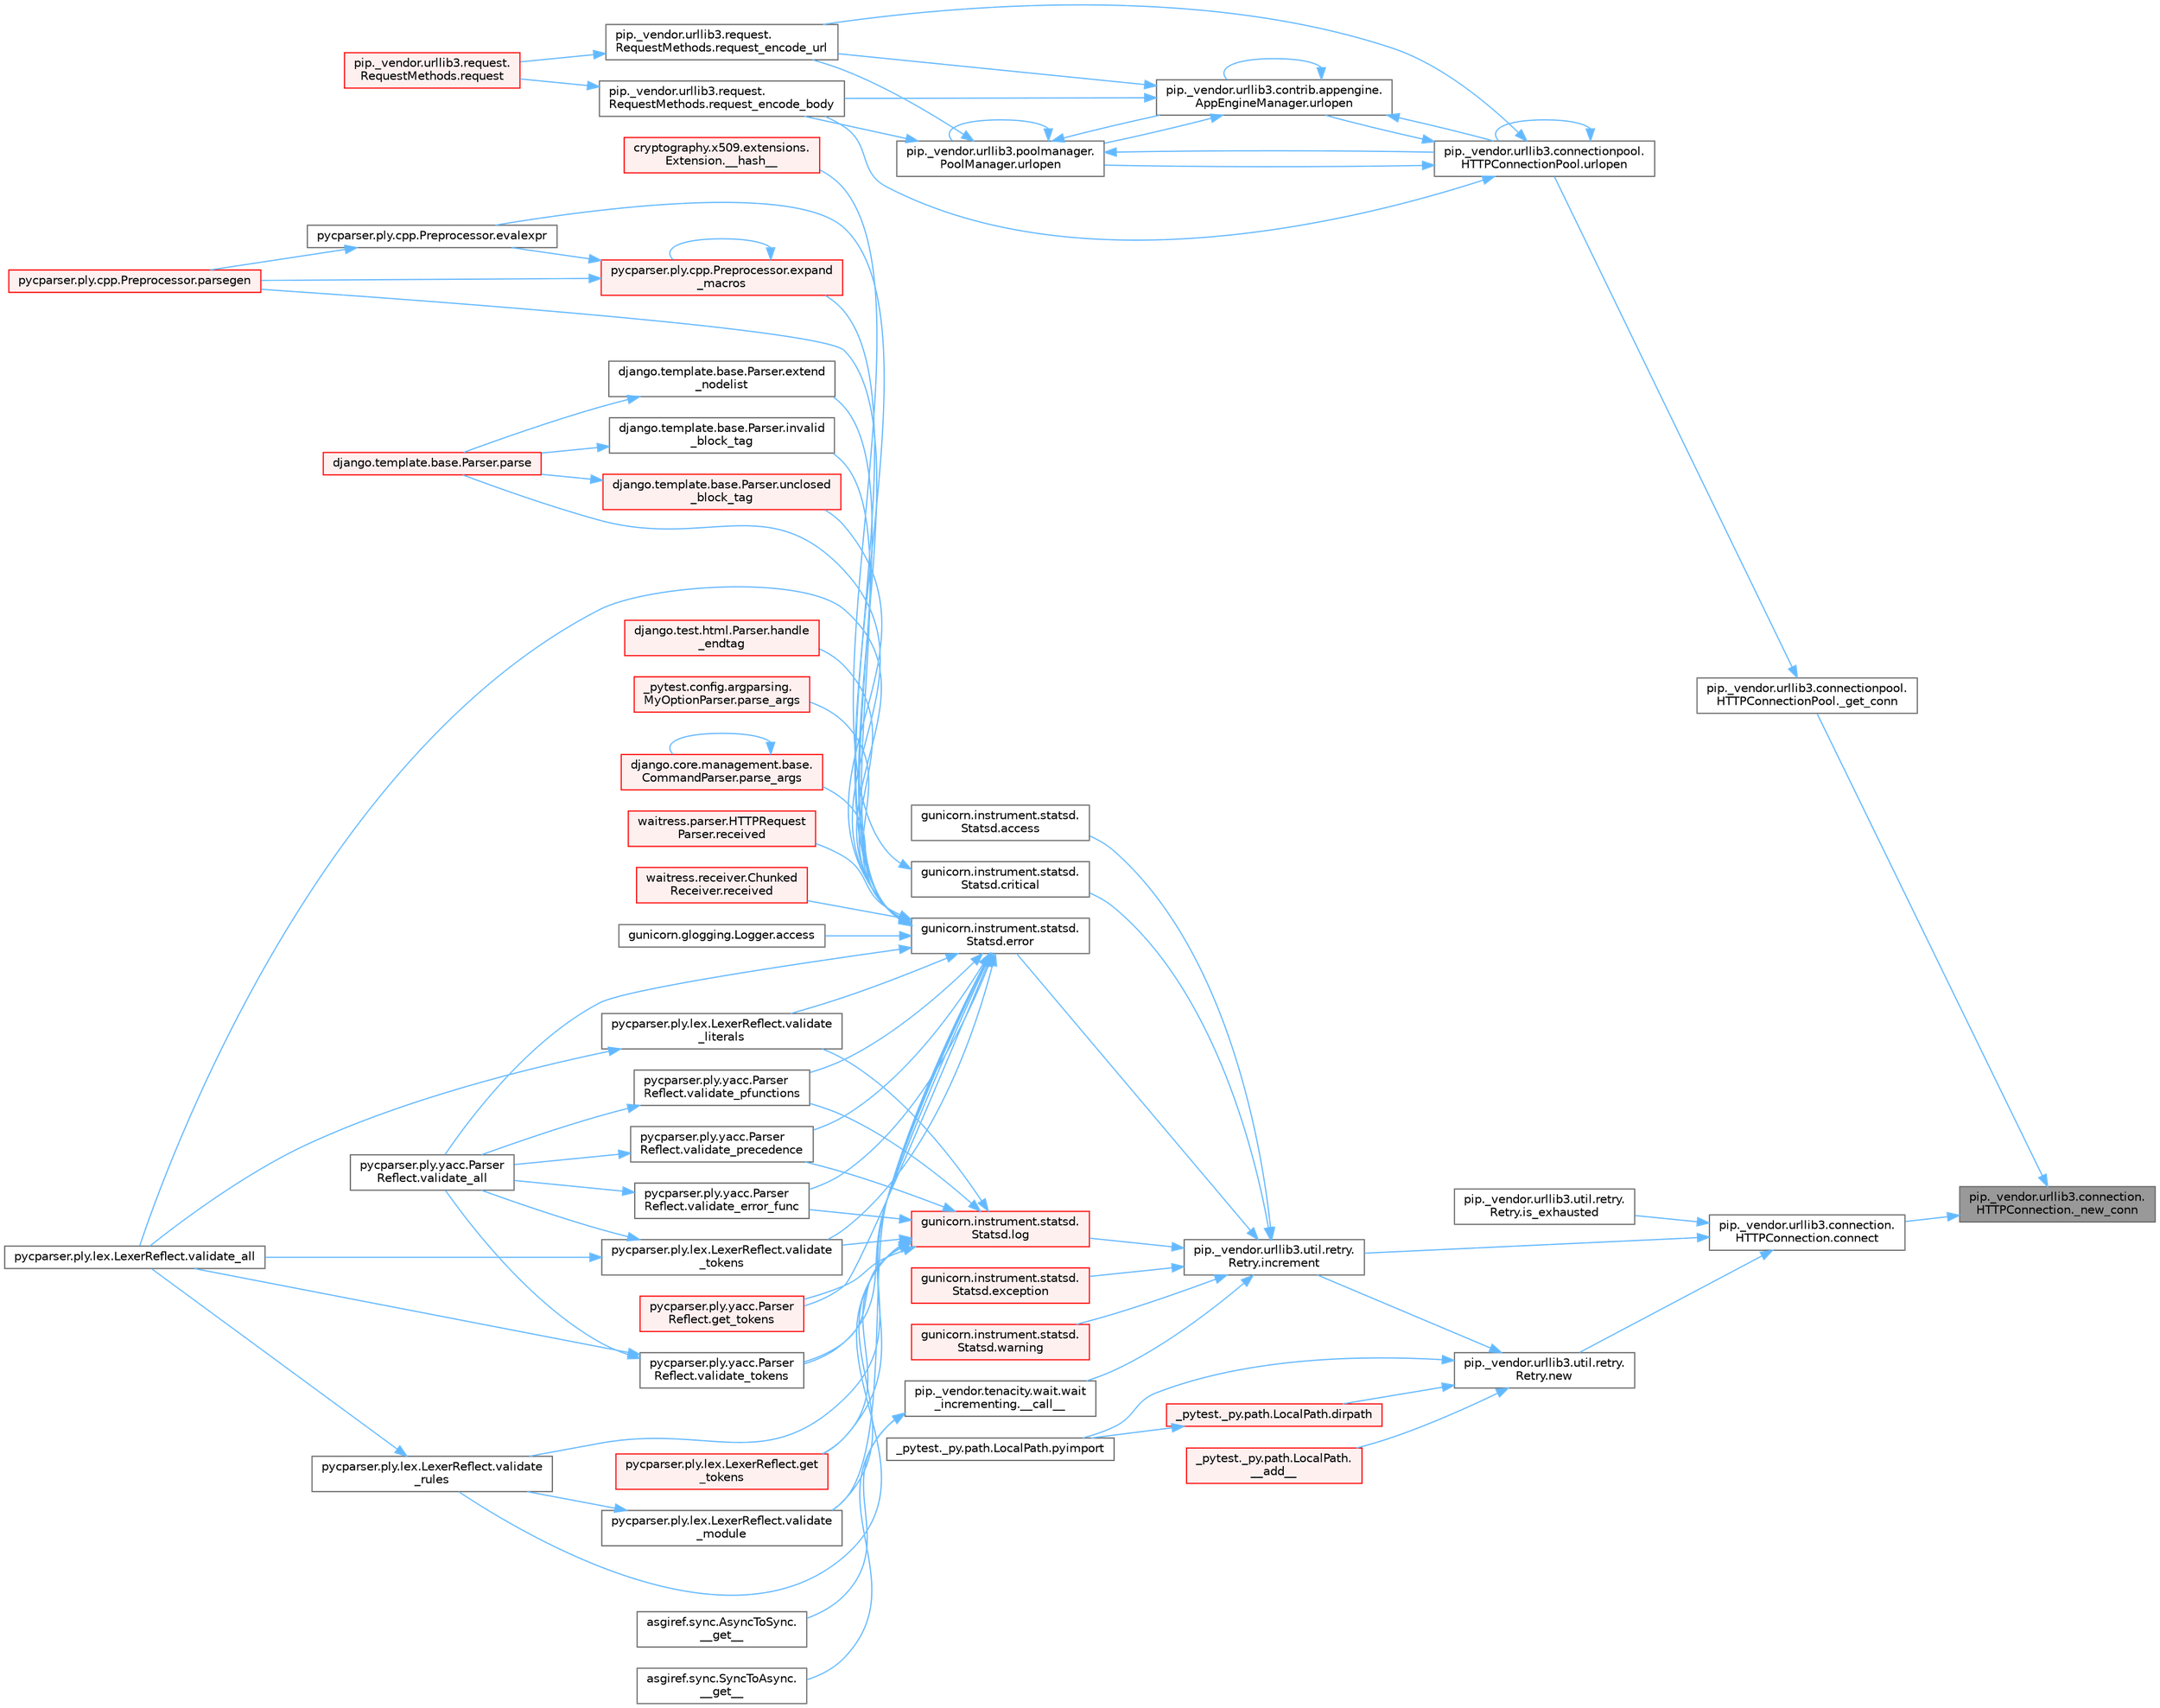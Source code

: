 digraph "pip._vendor.urllib3.connection.HTTPConnection._new_conn"
{
 // LATEX_PDF_SIZE
  bgcolor="transparent";
  edge [fontname=Helvetica,fontsize=10,labelfontname=Helvetica,labelfontsize=10];
  node [fontname=Helvetica,fontsize=10,shape=box,height=0.2,width=0.4];
  rankdir="RL";
  Node1 [id="Node000001",label="pip._vendor.urllib3.connection.\lHTTPConnection._new_conn",height=0.2,width=0.4,color="gray40", fillcolor="grey60", style="filled", fontcolor="black",tooltip=" "];
  Node1 -> Node2 [id="edge1_Node000001_Node000002",dir="back",color="steelblue1",style="solid",tooltip=" "];
  Node2 [id="Node000002",label="pip._vendor.urllib3.connectionpool.\lHTTPConnectionPool._get_conn",height=0.2,width=0.4,color="grey40", fillcolor="white", style="filled",URL="$classpip_1_1__vendor_1_1urllib3_1_1connectionpool_1_1_h_t_t_p_connection_pool.html#a9e54ab388e1655911664b7d0424aaa38",tooltip=" "];
  Node2 -> Node3 [id="edge2_Node000002_Node000003",dir="back",color="steelblue1",style="solid",tooltip=" "];
  Node3 [id="Node000003",label="pip._vendor.urllib3.connectionpool.\lHTTPConnectionPool.urlopen",height=0.2,width=0.4,color="grey40", fillcolor="white", style="filled",URL="$classpip_1_1__vendor_1_1urllib3_1_1connectionpool_1_1_h_t_t_p_connection_pool.html#ae35894f81da52ce45fa069cb5e1623c6",tooltip=" "];
  Node3 -> Node4 [id="edge3_Node000003_Node000004",dir="back",color="steelblue1",style="solid",tooltip=" "];
  Node4 [id="Node000004",label="pip._vendor.urllib3.request.\lRequestMethods.request_encode_body",height=0.2,width=0.4,color="grey40", fillcolor="white", style="filled",URL="$classpip_1_1__vendor_1_1urllib3_1_1request_1_1_request_methods.html#a2c8e6a574936ea1059cda06ae71793fc",tooltip=" "];
  Node4 -> Node5 [id="edge4_Node000004_Node000005",dir="back",color="steelblue1",style="solid",tooltip=" "];
  Node5 [id="Node000005",label="pip._vendor.urllib3.request.\lRequestMethods.request",height=0.2,width=0.4,color="red", fillcolor="#FFF0F0", style="filled",URL="$classpip_1_1__vendor_1_1urllib3_1_1request_1_1_request_methods.html#a73541f2f0edc7df7413b043e33c69e7f",tooltip=" "];
  Node3 -> Node3183 [id="edge5_Node000003_Node003183",dir="back",color="steelblue1",style="solid",tooltip=" "];
  Node3183 [id="Node003183",label="pip._vendor.urllib3.request.\lRequestMethods.request_encode_url",height=0.2,width=0.4,color="grey40", fillcolor="white", style="filled",URL="$classpip_1_1__vendor_1_1urllib3_1_1request_1_1_request_methods.html#a364d38202ff4ab728e7bad368e74a431",tooltip=" "];
  Node3183 -> Node5 [id="edge6_Node003183_Node000005",dir="back",color="steelblue1",style="solid",tooltip=" "];
  Node3 -> Node3 [id="edge7_Node000003_Node000003",dir="back",color="steelblue1",style="solid",tooltip=" "];
  Node3 -> Node3184 [id="edge8_Node000003_Node003184",dir="back",color="steelblue1",style="solid",tooltip=" "];
  Node3184 [id="Node003184",label="pip._vendor.urllib3.contrib.appengine.\lAppEngineManager.urlopen",height=0.2,width=0.4,color="grey40", fillcolor="white", style="filled",URL="$classpip_1_1__vendor_1_1urllib3_1_1contrib_1_1appengine_1_1_app_engine_manager.html#a7b6f1d3b2aba947ba6c46d2bbe129d3a",tooltip=" "];
  Node3184 -> Node4 [id="edge9_Node003184_Node000004",dir="back",color="steelblue1",style="solid",tooltip=" "];
  Node3184 -> Node3183 [id="edge10_Node003184_Node003183",dir="back",color="steelblue1",style="solid",tooltip=" "];
  Node3184 -> Node3 [id="edge11_Node003184_Node000003",dir="back",color="steelblue1",style="solid",tooltip=" "];
  Node3184 -> Node3184 [id="edge12_Node003184_Node003184",dir="back",color="steelblue1",style="solid",tooltip=" "];
  Node3184 -> Node3185 [id="edge13_Node003184_Node003185",dir="back",color="steelblue1",style="solid",tooltip=" "];
  Node3185 [id="Node003185",label="pip._vendor.urllib3.poolmanager.\lPoolManager.urlopen",height=0.2,width=0.4,color="grey40", fillcolor="white", style="filled",URL="$classpip_1_1__vendor_1_1urllib3_1_1poolmanager_1_1_pool_manager.html#aef459d925edd0cadb3345527e8a35775",tooltip=" "];
  Node3185 -> Node4 [id="edge14_Node003185_Node000004",dir="back",color="steelblue1",style="solid",tooltip=" "];
  Node3185 -> Node3183 [id="edge15_Node003185_Node003183",dir="back",color="steelblue1",style="solid",tooltip=" "];
  Node3185 -> Node3 [id="edge16_Node003185_Node000003",dir="back",color="steelblue1",style="solid",tooltip=" "];
  Node3185 -> Node3184 [id="edge17_Node003185_Node003184",dir="back",color="steelblue1",style="solid",tooltip=" "];
  Node3185 -> Node3185 [id="edge18_Node003185_Node003185",dir="back",color="steelblue1",style="solid",tooltip=" "];
  Node3 -> Node3185 [id="edge19_Node000003_Node003185",dir="back",color="steelblue1",style="solid",tooltip=" "];
  Node1 -> Node3186 [id="edge20_Node000001_Node003186",dir="back",color="steelblue1",style="solid",tooltip=" "];
  Node3186 [id="Node003186",label="pip._vendor.urllib3.connection.\lHTTPConnection.connect",height=0.2,width=0.4,color="grey40", fillcolor="white", style="filled",URL="$classpip_1_1__vendor_1_1urllib3_1_1connection_1_1_h_t_t_p_connection.html#afbfafe5a6942dc8e02a727a6f5eb2244",tooltip=" "];
  Node3186 -> Node449 [id="edge21_Node003186_Node000449",dir="back",color="steelblue1",style="solid",tooltip=" "];
  Node449 [id="Node000449",label="pip._vendor.urllib3.util.retry.\lRetry.increment",height=0.2,width=0.4,color="grey40", fillcolor="white", style="filled",URL="$classpip_1_1__vendor_1_1urllib3_1_1util_1_1retry_1_1_retry.html#a88dd993ccb2ef4b2bfa9ad0571374b12",tooltip=" "];
  Node449 -> Node450 [id="edge22_Node000449_Node000450",dir="back",color="steelblue1",style="solid",tooltip=" "];
  Node450 [id="Node000450",label="pip._vendor.tenacity.wait.wait\l_incrementing.__call__",height=0.2,width=0.4,color="grey40", fillcolor="white", style="filled",URL="$classpip_1_1__vendor_1_1tenacity_1_1wait_1_1wait__incrementing.html#af47b0264325b86a85aa5cfd3b59a28cf",tooltip=" "];
  Node450 -> Node124 [id="edge23_Node000450_Node000124",dir="back",color="steelblue1",style="solid",tooltip=" "];
  Node124 [id="Node000124",label="asgiref.sync.AsyncToSync.\l__get__",height=0.2,width=0.4,color="grey40", fillcolor="white", style="filled",URL="$classasgiref_1_1sync_1_1_async_to_sync.html#a23e9ef7a73da98dad9e3f4e65846969b",tooltip=" "];
  Node450 -> Node125 [id="edge24_Node000450_Node000125",dir="back",color="steelblue1",style="solid",tooltip=" "];
  Node125 [id="Node000125",label="asgiref.sync.SyncToAsync.\l__get__",height=0.2,width=0.4,color="grey40", fillcolor="white", style="filled",URL="$classasgiref_1_1sync_1_1_sync_to_async.html#aebdfbe3f01079a529fd2f39810597381",tooltip=" "];
  Node449 -> Node451 [id="edge25_Node000449_Node000451",dir="back",color="steelblue1",style="solid",tooltip=" "];
  Node451 [id="Node000451",label="gunicorn.instrument.statsd.\lStatsd.access",height=0.2,width=0.4,color="grey40", fillcolor="white", style="filled",URL="$classgunicorn_1_1instrument_1_1statsd_1_1_statsd.html#a54238bd99ae3e429bb3efdae3a79e8e6",tooltip=" "];
  Node449 -> Node452 [id="edge26_Node000449_Node000452",dir="back",color="steelblue1",style="solid",tooltip=" "];
  Node452 [id="Node000452",label="gunicorn.instrument.statsd.\lStatsd.critical",height=0.2,width=0.4,color="grey40", fillcolor="white", style="filled",URL="$classgunicorn_1_1instrument_1_1statsd_1_1_statsd.html#a6a14e36bb7c86f86aa200f1ba8234786",tooltip=" "];
  Node452 -> Node453 [id="edge27_Node000452_Node000453",dir="back",color="steelblue1",style="solid",tooltip=" "];
  Node453 [id="Node000453",label="cryptography.x509.extensions.\lExtension.__hash__",height=0.2,width=0.4,color="red", fillcolor="#FFF0F0", style="filled",URL="$classcryptography_1_1x509_1_1extensions_1_1_extension.html#a7744510faba9373c947790041c25021e",tooltip=" "];
  Node449 -> Node454 [id="edge28_Node000449_Node000454",dir="back",color="steelblue1",style="solid",tooltip=" "];
  Node454 [id="Node000454",label="gunicorn.instrument.statsd.\lStatsd.error",height=0.2,width=0.4,color="grey40", fillcolor="white", style="filled",URL="$classgunicorn_1_1instrument_1_1statsd_1_1_statsd.html#a00ca379c910e5842719e48e617504c12",tooltip=" "];
  Node454 -> Node455 [id="edge29_Node000454_Node000455",dir="back",color="steelblue1",style="solid",tooltip=" "];
  Node455 [id="Node000455",label="gunicorn.glogging.Logger.access",height=0.2,width=0.4,color="grey40", fillcolor="white", style="filled",URL="$classgunicorn_1_1glogging_1_1_logger.html#a3b9fcb2cb9d7803a849f41d52df08b4b",tooltip=" "];
  Node454 -> Node456 [id="edge30_Node000454_Node000456",dir="back",color="steelblue1",style="solid",tooltip=" "];
  Node456 [id="Node000456",label="pycparser.ply.cpp.Preprocessor.evalexpr",height=0.2,width=0.4,color="grey40", fillcolor="white", style="filled",URL="$classpycparser_1_1ply_1_1cpp_1_1_preprocessor.html#a3c16ad6c28242d1214d20158b02ecabd",tooltip=" "];
  Node456 -> Node457 [id="edge31_Node000456_Node000457",dir="back",color="steelblue1",style="solid",tooltip=" "];
  Node457 [id="Node000457",label="pycparser.ply.cpp.Preprocessor.parsegen",height=0.2,width=0.4,color="red", fillcolor="#FFF0F0", style="filled",URL="$classpycparser_1_1ply_1_1cpp_1_1_preprocessor.html#aad71ed64ebab07f9eafb0b36f9108723",tooltip=" "];
  Node454 -> Node1658 [id="edge32_Node000454_Node001658",dir="back",color="steelblue1",style="solid",tooltip=" "];
  Node1658 [id="Node001658",label="pycparser.ply.cpp.Preprocessor.expand\l_macros",height=0.2,width=0.4,color="red", fillcolor="#FFF0F0", style="filled",URL="$classpycparser_1_1ply_1_1cpp_1_1_preprocessor.html#a4ac7e926ac9f68ef96f58e704a570d42",tooltip=" "];
  Node1658 -> Node456 [id="edge33_Node001658_Node000456",dir="back",color="steelblue1",style="solid",tooltip=" "];
  Node1658 -> Node1658 [id="edge34_Node001658_Node001658",dir="back",color="steelblue1",style="solid",tooltip=" "];
  Node1658 -> Node457 [id="edge35_Node001658_Node000457",dir="back",color="steelblue1",style="solid",tooltip=" "];
  Node454 -> Node1660 [id="edge36_Node000454_Node001660",dir="back",color="steelblue1",style="solid",tooltip=" "];
  Node1660 [id="Node001660",label="django.template.base.Parser.extend\l_nodelist",height=0.2,width=0.4,color="grey40", fillcolor="white", style="filled",URL="$classdjango_1_1template_1_1base_1_1_parser.html#a18cc3b61dee227ebe679d5a97e219f55",tooltip=" "];
  Node1660 -> Node1661 [id="edge37_Node001660_Node001661",dir="back",color="steelblue1",style="solid",tooltip=" "];
  Node1661 [id="Node001661",label="django.template.base.Parser.parse",height=0.2,width=0.4,color="red", fillcolor="#FFF0F0", style="filled",URL="$classdjango_1_1template_1_1base_1_1_parser.html#adf49a6d849c5bc731f4dcd79bbd13e52",tooltip=" "];
  Node454 -> Node1668 [id="edge38_Node000454_Node001668",dir="back",color="steelblue1",style="solid",tooltip=" "];
  Node1668 [id="Node001668",label="pycparser.ply.lex.LexerReflect.get\l_tokens",height=0.2,width=0.4,color="red", fillcolor="#FFF0F0", style="filled",URL="$classpycparser_1_1ply_1_1lex_1_1_lexer_reflect.html#a10983bce282c9b55abb82ce3807c6286",tooltip=" "];
  Node454 -> Node1670 [id="edge39_Node000454_Node001670",dir="back",color="steelblue1",style="solid",tooltip=" "];
  Node1670 [id="Node001670",label="pycparser.ply.yacc.Parser\lReflect.get_tokens",height=0.2,width=0.4,color="red", fillcolor="#FFF0F0", style="filled",URL="$classpycparser_1_1ply_1_1yacc_1_1_parser_reflect.html#a32a8391d1552f74d1fd812eec68dc908",tooltip=" "];
  Node454 -> Node1671 [id="edge40_Node000454_Node001671",dir="back",color="steelblue1",style="solid",tooltip=" "];
  Node1671 [id="Node001671",label="django.test.html.Parser.handle\l_endtag",height=0.2,width=0.4,color="red", fillcolor="#FFF0F0", style="filled",URL="$classdjango_1_1test_1_1html_1_1_parser.html#a884b3359f3c54327e1eb7315d24e003d",tooltip=" "];
  Node454 -> Node1673 [id="edge41_Node000454_Node001673",dir="back",color="steelblue1",style="solid",tooltip=" "];
  Node1673 [id="Node001673",label="django.template.base.Parser.invalid\l_block_tag",height=0.2,width=0.4,color="grey40", fillcolor="white", style="filled",URL="$classdjango_1_1template_1_1base_1_1_parser.html#ad5b5b4e7969f94be4891ad344fb51af5",tooltip=" "];
  Node1673 -> Node1661 [id="edge42_Node001673_Node001661",dir="back",color="steelblue1",style="solid",tooltip=" "];
  Node454 -> Node1661 [id="edge43_Node000454_Node001661",dir="back",color="steelblue1",style="solid",tooltip=" "];
  Node454 -> Node1674 [id="edge44_Node000454_Node001674",dir="back",color="steelblue1",style="solid",tooltip=" "];
  Node1674 [id="Node001674",label="_pytest.config.argparsing.\lMyOptionParser.parse_args",height=0.2,width=0.4,color="red", fillcolor="#FFF0F0", style="filled",URL="$class__pytest_1_1config_1_1argparsing_1_1_my_option_parser.html#ab9c41ef7aa3563347d264f1b7a8a1a66",tooltip=" "];
  Node454 -> Node1677 [id="edge45_Node000454_Node001677",dir="back",color="steelblue1",style="solid",tooltip=" "];
  Node1677 [id="Node001677",label="django.core.management.base.\lCommandParser.parse_args",height=0.2,width=0.4,color="red", fillcolor="#FFF0F0", style="filled",URL="$classdjango_1_1core_1_1management_1_1base_1_1_command_parser.html#a3bfc67243196388c65ea6d0755637db5",tooltip=" "];
  Node1677 -> Node1677 [id="edge46_Node001677_Node001677",dir="back",color="steelblue1",style="solid",tooltip=" "];
  Node454 -> Node457 [id="edge47_Node000454_Node000457",dir="back",color="steelblue1",style="solid",tooltip=" "];
  Node454 -> Node1678 [id="edge48_Node000454_Node001678",dir="back",color="steelblue1",style="solid",tooltip=" "];
  Node1678 [id="Node001678",label="waitress.parser.HTTPRequest\lParser.received",height=0.2,width=0.4,color="red", fillcolor="#FFF0F0", style="filled",URL="$classwaitress_1_1parser_1_1_h_t_t_p_request_parser.html#a37aaf6b973fa4959ae4fe6fe4048fc24",tooltip=" "];
  Node454 -> Node1679 [id="edge49_Node000454_Node001679",dir="back",color="steelblue1",style="solid",tooltip=" "];
  Node1679 [id="Node001679",label="waitress.receiver.Chunked\lReceiver.received",height=0.2,width=0.4,color="red", fillcolor="#FFF0F0", style="filled",URL="$classwaitress_1_1receiver_1_1_chunked_receiver.html#a560337d435bad205b28d765329a3d9e0",tooltip=" "];
  Node454 -> Node1680 [id="edge50_Node000454_Node001680",dir="back",color="steelblue1",style="solid",tooltip=" "];
  Node1680 [id="Node001680",label="django.template.base.Parser.unclosed\l_block_tag",height=0.2,width=0.4,color="red", fillcolor="#FFF0F0", style="filled",URL="$classdjango_1_1template_1_1base_1_1_parser.html#a5ee190e13908db0573b7687deb43b639",tooltip=" "];
  Node1680 -> Node1661 [id="edge51_Node001680_Node001661",dir="back",color="steelblue1",style="solid",tooltip=" "];
  Node454 -> Node1682 [id="edge52_Node000454_Node001682",dir="back",color="steelblue1",style="solid",tooltip=" "];
  Node1682 [id="Node001682",label="pycparser.ply.lex.LexerReflect.validate_all",height=0.2,width=0.4,color="grey40", fillcolor="white", style="filled",URL="$classpycparser_1_1ply_1_1lex_1_1_lexer_reflect.html#a218bcca937278cc45093167729bfb7ac",tooltip=" "];
  Node454 -> Node1464 [id="edge53_Node000454_Node001464",dir="back",color="steelblue1",style="solid",tooltip=" "];
  Node1464 [id="Node001464",label="pycparser.ply.yacc.Parser\lReflect.validate_all",height=0.2,width=0.4,color="grey40", fillcolor="white", style="filled",URL="$classpycparser_1_1ply_1_1yacc_1_1_parser_reflect.html#a96ac0824424f670c89156918f699b845",tooltip=" "];
  Node454 -> Node1683 [id="edge54_Node000454_Node001683",dir="back",color="steelblue1",style="solid",tooltip=" "];
  Node1683 [id="Node001683",label="pycparser.ply.yacc.Parser\lReflect.validate_error_func",height=0.2,width=0.4,color="grey40", fillcolor="white", style="filled",URL="$classpycparser_1_1ply_1_1yacc_1_1_parser_reflect.html#abb7904164b127d4246ed5a91ddf741a8",tooltip=" "];
  Node1683 -> Node1464 [id="edge55_Node001683_Node001464",dir="back",color="steelblue1",style="solid",tooltip=" "];
  Node454 -> Node1684 [id="edge56_Node000454_Node001684",dir="back",color="steelblue1",style="solid",tooltip=" "];
  Node1684 [id="Node001684",label="pycparser.ply.lex.LexerReflect.validate\l_literals",height=0.2,width=0.4,color="grey40", fillcolor="white", style="filled",URL="$classpycparser_1_1ply_1_1lex_1_1_lexer_reflect.html#a7797d2874e80da683e656d5ba97f4a11",tooltip=" "];
  Node1684 -> Node1682 [id="edge57_Node001684_Node001682",dir="back",color="steelblue1",style="solid",tooltip=" "];
  Node454 -> Node1685 [id="edge58_Node000454_Node001685",dir="back",color="steelblue1",style="solid",tooltip=" "];
  Node1685 [id="Node001685",label="pycparser.ply.lex.LexerReflect.validate\l_module",height=0.2,width=0.4,color="grey40", fillcolor="white", style="filled",URL="$classpycparser_1_1ply_1_1lex_1_1_lexer_reflect.html#ac4c78bbfe7d389bff02bd7fb7222d4f9",tooltip=" "];
  Node1685 -> Node1686 [id="edge59_Node001685_Node001686",dir="back",color="steelblue1",style="solid",tooltip=" "];
  Node1686 [id="Node001686",label="pycparser.ply.lex.LexerReflect.validate\l_rules",height=0.2,width=0.4,color="grey40", fillcolor="white", style="filled",URL="$classpycparser_1_1ply_1_1lex_1_1_lexer_reflect.html#a16c717b08e8dfb81b432995308be295a",tooltip=" "];
  Node1686 -> Node1682 [id="edge60_Node001686_Node001682",dir="back",color="steelblue1",style="solid",tooltip=" "];
  Node454 -> Node1687 [id="edge61_Node000454_Node001687",dir="back",color="steelblue1",style="solid",tooltip=" "];
  Node1687 [id="Node001687",label="pycparser.ply.yacc.Parser\lReflect.validate_pfunctions",height=0.2,width=0.4,color="grey40", fillcolor="white", style="filled",URL="$classpycparser_1_1ply_1_1yacc_1_1_parser_reflect.html#ad6caed0ceb47c1d26816271401d68b32",tooltip=" "];
  Node1687 -> Node1464 [id="edge62_Node001687_Node001464",dir="back",color="steelblue1",style="solid",tooltip=" "];
  Node454 -> Node1688 [id="edge63_Node000454_Node001688",dir="back",color="steelblue1",style="solid",tooltip=" "];
  Node1688 [id="Node001688",label="pycparser.ply.yacc.Parser\lReflect.validate_precedence",height=0.2,width=0.4,color="grey40", fillcolor="white", style="filled",URL="$classpycparser_1_1ply_1_1yacc_1_1_parser_reflect.html#a21d35acc015ce3c629247dc491dd9d20",tooltip=" "];
  Node1688 -> Node1464 [id="edge64_Node001688_Node001464",dir="back",color="steelblue1",style="solid",tooltip=" "];
  Node454 -> Node1686 [id="edge65_Node000454_Node001686",dir="back",color="steelblue1",style="solid",tooltip=" "];
  Node454 -> Node1689 [id="edge66_Node000454_Node001689",dir="back",color="steelblue1",style="solid",tooltip=" "];
  Node1689 [id="Node001689",label="pycparser.ply.lex.LexerReflect.validate\l_tokens",height=0.2,width=0.4,color="grey40", fillcolor="white", style="filled",URL="$classpycparser_1_1ply_1_1lex_1_1_lexer_reflect.html#a4bdc9e539877f748edefcd978105615b",tooltip=" "];
  Node1689 -> Node1682 [id="edge67_Node001689_Node001682",dir="back",color="steelblue1",style="solid",tooltip=" "];
  Node1689 -> Node1464 [id="edge68_Node001689_Node001464",dir="back",color="steelblue1",style="solid",tooltip=" "];
  Node454 -> Node1690 [id="edge69_Node000454_Node001690",dir="back",color="steelblue1",style="solid",tooltip=" "];
  Node1690 [id="Node001690",label="pycparser.ply.yacc.Parser\lReflect.validate_tokens",height=0.2,width=0.4,color="grey40", fillcolor="white", style="filled",URL="$classpycparser_1_1ply_1_1yacc_1_1_parser_reflect.html#a8fc22ab3debc6125e0b5cd26910f94f4",tooltip=" "];
  Node1690 -> Node1682 [id="edge70_Node001690_Node001682",dir="back",color="steelblue1",style="solid",tooltip=" "];
  Node1690 -> Node1464 [id="edge71_Node001690_Node001464",dir="back",color="steelblue1",style="solid",tooltip=" "];
  Node449 -> Node2991 [id="edge72_Node000449_Node002991",dir="back",color="steelblue1",style="solid",tooltip=" "];
  Node2991 [id="Node002991",label="gunicorn.instrument.statsd.\lStatsd.exception",height=0.2,width=0.4,color="red", fillcolor="#FFF0F0", style="filled",URL="$classgunicorn_1_1instrument_1_1statsd_1_1_statsd.html#adb608a3f95da3d6e3a9c000265fd866b",tooltip=" "];
  Node449 -> Node2995 [id="edge73_Node000449_Node002995",dir="back",color="steelblue1",style="solid",tooltip=" "];
  Node2995 [id="Node002995",label="gunicorn.instrument.statsd.\lStatsd.log",height=0.2,width=0.4,color="red", fillcolor="#FFF0F0", style="filled",URL="$classgunicorn_1_1instrument_1_1statsd_1_1_statsd.html#ab99145cf0b7c66dbcebcbdcbd44b4953",tooltip=" "];
  Node2995 -> Node1668 [id="edge74_Node002995_Node001668",dir="back",color="steelblue1",style="solid",tooltip=" "];
  Node2995 -> Node1670 [id="edge75_Node002995_Node001670",dir="back",color="steelblue1",style="solid",tooltip=" "];
  Node2995 -> Node1683 [id="edge76_Node002995_Node001683",dir="back",color="steelblue1",style="solid",tooltip=" "];
  Node2995 -> Node1684 [id="edge77_Node002995_Node001684",dir="back",color="steelblue1",style="solid",tooltip=" "];
  Node2995 -> Node1685 [id="edge78_Node002995_Node001685",dir="back",color="steelblue1",style="solid",tooltip=" "];
  Node2995 -> Node1687 [id="edge79_Node002995_Node001687",dir="back",color="steelblue1",style="solid",tooltip=" "];
  Node2995 -> Node1688 [id="edge80_Node002995_Node001688",dir="back",color="steelblue1",style="solid",tooltip=" "];
  Node2995 -> Node1686 [id="edge81_Node002995_Node001686",dir="back",color="steelblue1",style="solid",tooltip=" "];
  Node2995 -> Node1689 [id="edge82_Node002995_Node001689",dir="back",color="steelblue1",style="solid",tooltip=" "];
  Node2995 -> Node1690 [id="edge83_Node002995_Node001690",dir="back",color="steelblue1",style="solid",tooltip=" "];
  Node449 -> Node3035 [id="edge84_Node000449_Node003035",dir="back",color="steelblue1",style="solid",tooltip=" "];
  Node3035 [id="Node003035",label="gunicorn.instrument.statsd.\lStatsd.warning",height=0.2,width=0.4,color="red", fillcolor="#FFF0F0", style="filled",URL="$classgunicorn_1_1instrument_1_1statsd_1_1_statsd.html#a4b25361c9be113a5555acee1dd23fc61",tooltip=" "];
  Node3186 -> Node829 [id="edge85_Node003186_Node000829",dir="back",color="steelblue1",style="solid",tooltip=" "];
  Node829 [id="Node000829",label="pip._vendor.urllib3.util.retry.\lRetry.is_exhausted",height=0.2,width=0.4,color="grey40", fillcolor="white", style="filled",URL="$classpip_1_1__vendor_1_1urllib3_1_1util_1_1retry_1_1_retry.html#ad8d42bd72e35f497daf9a0359560969d",tooltip=" "];
  Node3186 -> Node830 [id="edge86_Node003186_Node000830",dir="back",color="steelblue1",style="solid",tooltip=" "];
  Node830 [id="Node000830",label="pip._vendor.urllib3.util.retry.\lRetry.new",height=0.2,width=0.4,color="grey40", fillcolor="white", style="filled",URL="$classpip_1_1__vendor_1_1urllib3_1_1util_1_1retry_1_1_retry.html#ab806585412b9d9b3c0d882fb4bd8d3c0",tooltip=" "];
  Node830 -> Node532 [id="edge87_Node000830_Node000532",dir="back",color="steelblue1",style="solid",tooltip=" "];
  Node532 [id="Node000532",label="_pytest._py.path.LocalPath.\l__add__",height=0.2,width=0.4,color="red", fillcolor="#FFF0F0", style="filled",URL="$class__pytest_1_1__py_1_1path_1_1_local_path.html#abe95df43f29943a2ec6ccad0c25662da",tooltip=" "];
  Node830 -> Node831 [id="edge88_Node000830_Node000831",dir="back",color="steelblue1",style="solid",tooltip=" "];
  Node831 [id="Node000831",label="_pytest._py.path.LocalPath.dirpath",height=0.2,width=0.4,color="red", fillcolor="#FFF0F0", style="filled",URL="$class__pytest_1_1__py_1_1path_1_1_local_path.html#aa8766bdaffd39f928eaae6f30b741b05",tooltip=" "];
  Node831 -> Node1160 [id="edge89_Node000831_Node001160",dir="back",color="steelblue1",style="solid",tooltip=" "];
  Node1160 [id="Node001160",label="_pytest._py.path.LocalPath.pyimport",height=0.2,width=0.4,color="grey40", fillcolor="white", style="filled",URL="$class__pytest_1_1__py_1_1path_1_1_local_path.html#aaf2fbd0a1a8554d138b60c28ca682b75",tooltip=" "];
  Node830 -> Node449 [id="edge90_Node000830_Node000449",dir="back",color="steelblue1",style="solid",tooltip=" "];
  Node830 -> Node1160 [id="edge91_Node000830_Node001160",dir="back",color="steelblue1",style="solid",tooltip=" "];
}
